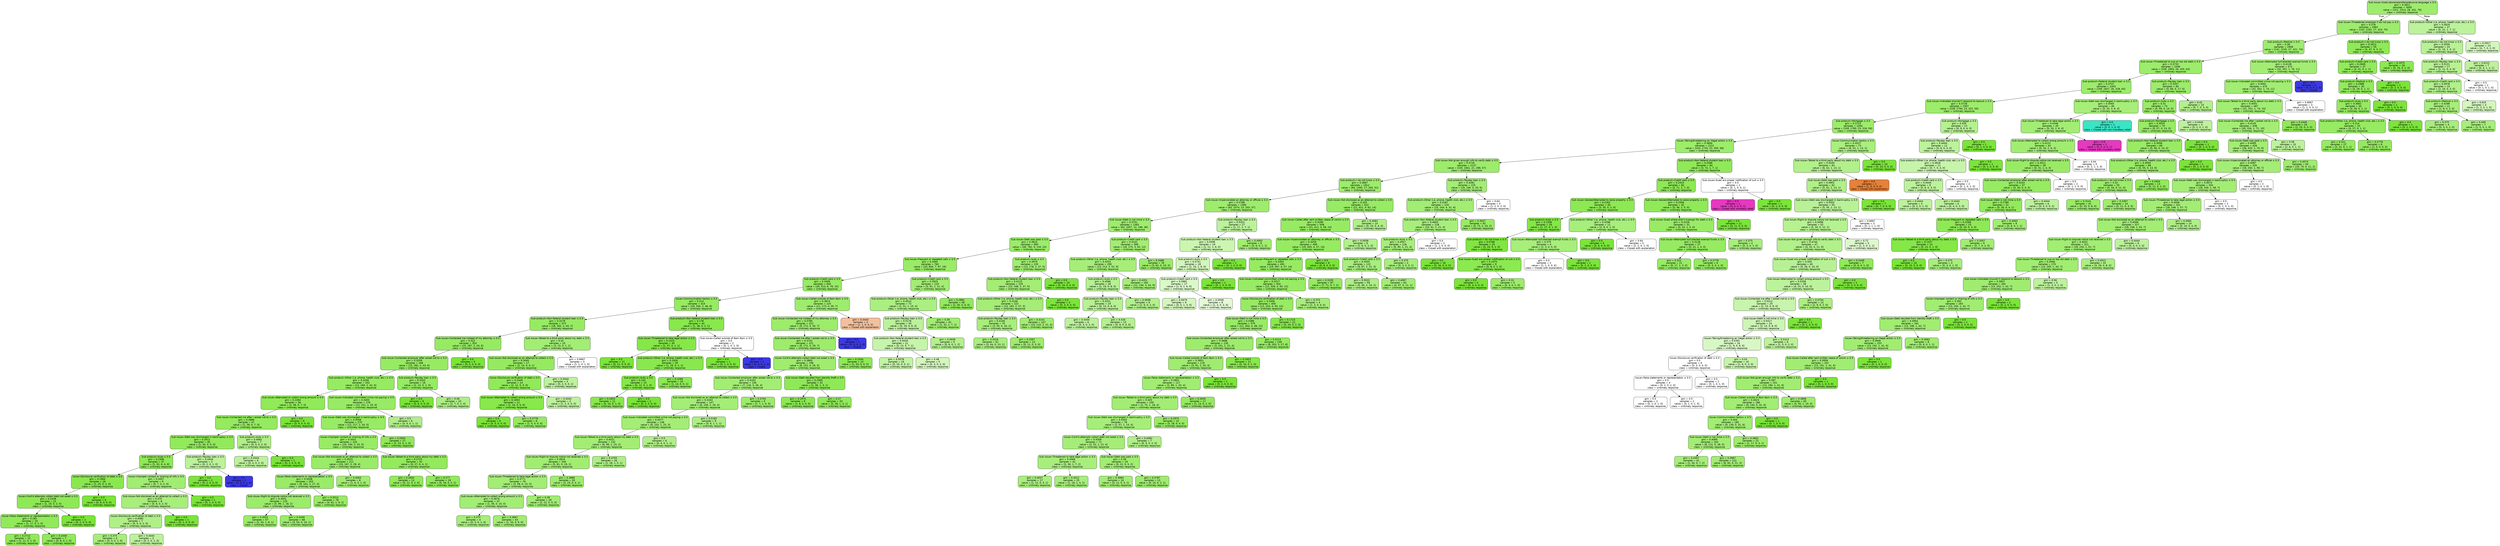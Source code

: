 digraph Tree {
node [shape=box, style="filled, rounded", color="black", fontname=helvetica] ;
edge [fontname=helvetica] ;
0 [label=<Sub-issue=Used obscene/profane/abusive language &le; 0.5<br/>gini = 0.3811<br/>samples = 3000<br/>value = [151, 2314, 28, 431, 76]<br/>class = Untimely response>, fillcolor="#7be539bb"] ;
1 [label=<Sub-issue=Threatened arrest/jail if do not pay &le; 0.5<br/>gini = 0.378<br/>samples = 2963<br/>value = [145, 2292, 27, 424, 75]<br/>class = Untimely response>, fillcolor="#7be539bc"] ;
0 -> 1 [labeldistance=2.5, labelangle=45, headlabel="True"] ;
2 [label=<Sub-product=Medical &le; 0.5<br/>gini = 0.38<br/>samples = 2908<br/>value = [141, 2245, 27, 421, 74]<br/>class = Untimely response>, fillcolor="#7be539bb"] ;
1 -> 2 ;
3 [label=<Sub-issue=Threatened to sue on too old debt &le; 0.5<br/>gini = 0.3733<br/>samples = 2436<br/>value = [109, 1893, 26, 345, 63]<br/>class = Untimely response>, fillcolor="#7be539bd"] ;
2 -> 3 ;
4 [label=<Sub-product=Federal student loan &le; 0.5<br/>gini = 0.3747<br/>samples = 2353<br/>value = [109, 1827, 26, 328, 63]<br/>class = Untimely response>, fillcolor="#7be539bd"] ;
3 -> 4 ;
5 [label=<Sub-issue=Indicated shouldn't respond to lawsuit &le; 0.5<br/>gini = 0.3728<br/>samples = 2307<br/>value = [109, 1794, 23, 322, 59]<br/>class = Untimely response>, fillcolor="#7be539bd"] ;
4 -> 5 ;
6 [label=<Sub-product=Mortgage &le; 0.5<br/>gini = 0.3723<br/>samples = 2294<br/>value = [109, 1785, 23, 318, 59]<br/>class = Untimely response>, fillcolor="#7be539bd"] ;
5 -> 6 ;
7 [label=<Issue=Taking/threatening an illegal action &le; 0.5<br/>gini = 0.3694<br/>samples = 2221<br/>value = [103, 1733, 22, 305, 58]<br/>class = Untimely response>, fillcolor="#7be539be"] ;
6 -> 7 ;
8 [label=<Sub-issue=Not given enough info to verify debt &le; 0.5<br/>gini = 0.3734<br/>samples = 2137<br/>value = [100, 1661, 21, 298, 57]<br/>class = Untimely response>, fillcolor="#7be539bd"] ;
7 -> 8 ;
9 [label=<Sub-product=I do not know &le; 0.5<br/>gini = 0.3667<br/>samples = 1912<br/>value = [84, 1495, 17, 265, 51]<br/>class = Untimely response>, fillcolor="#7be539be"] ;
8 -> 9 ;
10 [label=<Sub-issue=Impersonated an attorney or official &le; 0.5<br/>gini = 0.3788<br/>samples = 1390<br/>value = [63, 1074, 13, 203, 37]<br/>class = Untimely response>, fillcolor="#7be539bb"] ;
9 -> 10 ;
11 [label=<Sub-issue=Debt is not mine &le; 0.5<br/>gini = 0.3751<br/>samples = 1363<br/>value = [62, 1057, 12, 196, 36]<br/>class = Untimely response>, fillcolor="#7be539bc"] ;
10 -> 11 ;
12 [label=<Sub-issue=Debt was paid &le; 0.5<br/>gini = 0.3614<br/>samples = 995<br/>value = [46, 782, 9, 134, 24]<br/>class = Untimely response>, fillcolor="#7be539c0"] ;
11 -> 12 ;
13 [label=<Sub-issue=Frequent or repeated calls &le; 0.5<br/>gini = 0.3495<br/>samples = 760<br/>value = [33, 604, 7, 97, 19]<br/>class = Untimely response>, fillcolor="#7be539c3"] ;
12 -> 13 ;
14 [label=<Sub-product=Credit card &le; 0.5<br/>gini = 0.3406<br/>samples = 640<br/>value = [30, 513, 6, 76, 15]<br/>class = Untimely response>, fillcolor="#7be539c6"] ;
13 -> 14 ;
15 [label=<Issue=Communication tactics &le; 0.5<br/>gini = 0.314<br/>samples = 415<br/>value = [19, 340, 2, 46, 8]<br/>class = Untimely response>, fillcolor="#7be539cb"] ;
14 -> 15 ;
16 [label=<Sub-product=Non-federal student loan &le; 0.5<br/>gini = 0.3278<br/>samples = 373<br/>value = [18, 302, 2, 44, 7]<br/>class = Untimely response>, fillcolor="#7be539c8"] ;
15 -> 16 ;
17 [label=<Sub-issue=Contacted me instead of my attorney &le; 0.5<br/>gini = 0.322<br/>samples = 353<br/>value = [15, 287, 2, 43, 6]<br/>class = Untimely response>, fillcolor="#7be539c9"] ;
16 -> 17 ;
18 [label=<Sub-issue=Contacted employer after asked not to &le; 0.5<br/>gini = 0.3259<br/>samples = 348<br/>value = [15, 282, 2, 43, 6]<br/>class = Untimely response>, fillcolor="#7be539c8"] ;
17 -> 18 ;
19 [label=<Sub-product=Other (i.e. phone, health club, etc.) &le; 0.5<br/>gini = 0.3256<br/>samples = 332<br/>value = [13, 269, 2, 42, 6]<br/>class = Untimely response>, fillcolor="#7be539c8"] ;
18 -> 19 ;
20 [label=<Sub-issue=Attempted to collect wrong amount &le; 0.5<br/>gini = 0.2494<br/>samples = 56<br/>value = [1, 48, 0, 7, 0]<br/>class = Untimely response>, fillcolor="#7be539d5"] ;
19 -> 20 ;
21 [label=<Sub-issue=Contacted me after I asked not to &le; 0.5<br/>gini = 0.2888<br/>samples = 47<br/>value = [1, 39, 0, 7, 0]<br/>class = Untimely response>, fillcolor="#7be539cc"] ;
20 -> 21 ;
22 [label=<Sub-issue=Debt was discharged in bankruptcy &le; 0.5<br/>gini = 0.2612<br/>samples = 40<br/>value = [1, 34, 0, 5, 0]<br/>class = Untimely response>, fillcolor="#7be539d3"] ;
21 -> 22 ;
23 [label=<Sub-product=Auto &le; 0.5<br/>gini = 0.2396<br/>samples = 37<br/>value = [1, 32, 0, 4, 0]<br/>class = Untimely response>, fillcolor="#7be539d8"] ;
22 -> 23 ;
24 [label=<Issue=Disclosure verification of debt &le; 0.5<br/>gini = 0.1964<br/>samples = 28<br/>value = [1, 25, 0, 2, 0]<br/>class = Untimely response>, fillcolor="#7be539e2"] ;
23 -> 24 ;
25 [label=<Issue=Cont'd attempts collect debt not owed &le; 0.5<br/>gini = 0.2438<br/>samples = 22<br/>value = [1, 19, 0, 2, 0]<br/>class = Untimely response>, fillcolor="#7be539d9"] ;
24 -> 25 ;
26 [label=<Issue=False statements or representation &le; 0.5<br/>gini = 0.265<br/>samples = 20<br/>value = [1, 17, 0, 2, 0]<br/>class = Untimely response>, fillcolor="#7be539d4"] ;
25 -> 26 ;
27 [label=<gini = 0.2722<br/>samples = 13<br/>value = [1, 11, 0, 1, 0]<br/>class = Untimely response>, fillcolor="#7be539d4"] ;
26 -> 27 ;
28 [label=<gini = 0.2449<br/>samples = 7<br/>value = [0, 6, 0, 1, 0]<br/>class = Untimely response>, fillcolor="#7be539d4"] ;
26 -> 28 ;
29 [label=<gini = 0.0<br/>samples = 2<br/>value = [0, 2, 0, 0, 0]<br/>class = Untimely response>, fillcolor="#7be539ff"] ;
25 -> 29 ;
30 [label=<gini = 0.0<br/>samples = 6<br/>value = [0, 6, 0, 0, 0]<br/>class = Untimely response>, fillcolor="#7be539ff"] ;
24 -> 30 ;
31 [label=<Issue=Improper contact or sharing of info &le; 0.5<br/>gini = 0.3457<br/>samples = 9<br/>value = [0, 7, 0, 2, 0]<br/>class = Untimely response>, fillcolor="#7be539b6"] ;
23 -> 31 ;
32 [label=<Sub-issue=Not disclosed as an attempt to collect &le; 0.5<br/>gini = 0.375<br/>samples = 8<br/>value = [0, 6, 0, 2, 0]<br/>class = Untimely response>, fillcolor="#7be539aa"] ;
31 -> 32 ;
33 [label=<Issue=Disclosure verification of debt &le; 0.5<br/>gini = 0.4082<br/>samples = 7<br/>value = [0, 5, 0, 2, 0]<br/>class = Untimely response>, fillcolor="#7be53999"] ;
32 -> 33 ;
34 [label=<gini = 0.375<br/>samples = 4<br/>value = [0, 3, 0, 1, 0]<br/>class = Untimely response>, fillcolor="#7be539aa"] ;
33 -> 34 ;
35 [label=<gini = 0.4444<br/>samples = 3<br/>value = [0, 2, 0, 1, 0]<br/>class = Untimely response>, fillcolor="#7be5397f"] ;
33 -> 35 ;
36 [label=<gini = 0.0<br/>samples = 1<br/>value = [0, 1, 0, 0, 0]<br/>class = Untimely response>, fillcolor="#7be539ff"] ;
32 -> 36 ;
37 [label=<gini = 0.0<br/>samples = 1<br/>value = [0, 1, 0, 0, 0]<br/>class = Untimely response>, fillcolor="#7be539ff"] ;
31 -> 37 ;
38 [label=<Sub-product=Payday loan &le; 0.5<br/>gini = 0.4444<br/>samples = 3<br/>value = [0, 2, 0, 1, 0]<br/>class = Untimely response>, fillcolor="#7be5397f"] ;
22 -> 38 ;
39 [label=<gini = 0.0<br/>samples = 2<br/>value = [0, 2, 0, 0, 0]<br/>class = Untimely response>, fillcolor="#7be539ff"] ;
38 -> 39 ;
40 [label=<gini = 0.0<br/>samples = 1<br/>value = [0, 0, 0, 1, 0]<br/>class = Closed>, fillcolor="#3c39e5ff"] ;
38 -> 40 ;
41 [label=<Sub-product=Auto &le; 0.5<br/>gini = 0.4082<br/>samples = 7<br/>value = [0, 5, 0, 2, 0]<br/>class = Untimely response>, fillcolor="#7be53999"] ;
21 -> 41 ;
42 [label=<gini = 0.4444<br/>samples = 6<br/>value = [0, 4, 0, 2, 0]<br/>class = Untimely response>, fillcolor="#7be5397f"] ;
41 -> 42 ;
43 [label=<gini = 0.0<br/>samples = 1<br/>value = [0, 1, 0, 0, 0]<br/>class = Untimely response>, fillcolor="#7be539ff"] ;
41 -> 43 ;
44 [label=<gini = 0.0<br/>samples = 9<br/>value = [0, 9, 0, 0, 0]<br/>class = Untimely response>, fillcolor="#7be539ff"] ;
20 -> 44 ;
45 [label=<Sub-issue=Indicated committed crime not paying &le; 0.5<br/>gini = 0.3403<br/>samples = 276<br/>value = [12, 221, 2, 35, 6]<br/>class = Untimely response>, fillcolor="#7be539c5"] ;
19 -> 45 ;
46 [label=<Sub-issue=Debt was discharged in bankruptcy &le; 0.5<br/>gini = 0.3358<br/>samples = 270<br/>value = [12, 217, 2, 34, 5]<br/>class = Untimely response>, fillcolor="#7be539c6"] ;
45 -> 46 ;
47 [label=<Issue=Improper contact or sharing of info &le; 0.5<br/>gini = 0.3431<br/>samples = 243<br/>value = [10, 194, 2, 32, 5]<br/>class = Untimely response>, fillcolor="#7be539c4"] ;
46 -> 47 ;
48 [label=<Sub-issue=Not disclosed as an attempt to collect &le; 0.5<br/>gini = 0.3533<br/>samples = 211<br/>value = [10, 167, 2, 28, 4]<br/>class = Untimely response>, fillcolor="#7be539c2"] ;
47 -> 48 ;
49 [label=<Issue=False statements or representation &le; 0.5<br/>gini = 0.3508<br/>samples = 203<br/>value = [9, 161, 2, 27, 4]<br/>class = Untimely response>, fillcolor="#7be539c2"] ;
48 -> 49 ;
50 [label=<Sub-issue=Right to dispute notice not received &le; 0.5<br/>gini = 0.3501<br/>samples = 125<br/>value = [5, 99, 1, 18, 2]<br/>class = Untimely response>, fillcolor="#7be539c1"] ;
49 -> 50 ;
51 [label=<gini = 0.3552<br/>samples = 57<br/>value = [2, 45, 1, 8, 1]<br/>class = Untimely response>, fillcolor="#7be539c1"] ;
50 -> 51 ;
52 [label=<gini = 0.3456<br/>samples = 68<br/>value = [3, 54, 0, 10, 1]<br/>class = Untimely response>, fillcolor="#7be539c1"] ;
50 -> 52 ;
53 [label=<gini = 0.3514<br/>samples = 78<br/>value = [4, 62, 1, 9, 2]<br/>class = Untimely response>, fillcolor="#7be539c4"] ;
49 -> 53 ;
54 [label=<gini = 0.4063<br/>samples = 8<br/>value = [1, 6, 0, 1, 0]<br/>class = Untimely response>, fillcolor="#7be539b6"] ;
48 -> 54 ;
55 [label=<Sub-issue=Talked to a third party about my debt &le; 0.5<br/>gini = 0.2715<br/>samples = 32<br/>value = [0, 27, 0, 4, 1]<br/>class = Untimely response>, fillcolor="#7be539d1"] ;
47 -> 55 ;
56 [label=<gini = 0.2604<br/>samples = 13<br/>value = [0, 11, 0, 2, 0]<br/>class = Untimely response>, fillcolor="#7be539d1"] ;
55 -> 56 ;
57 [label=<gini = 0.277<br/>samples = 19<br/>value = [0, 16, 0, 2, 1]<br/>class = Untimely response>, fillcolor="#7be539d2"] ;
55 -> 57 ;
58 [label=<gini = 0.2634<br/>samples = 27<br/>value = [2, 23, 0, 2, 0]<br/>class = Untimely response>, fillcolor="#7be539d6"] ;
46 -> 58 ;
59 [label=<gini = 0.5<br/>samples = 6<br/>value = [0, 4, 0, 1, 1]<br/>class = Untimely response>, fillcolor="#7be53999"] ;
45 -> 59 ;
60 [label=<Sub-product=Payday loan &le; 0.5<br/>gini = 0.3203<br/>samples = 16<br/>value = [2, 13, 0, 1, 0]<br/>class = Untimely response>, fillcolor="#7be539c8"] ;
18 -> 60 ;
61 [label=<gini = 0.0<br/>samples = 6<br/>value = [0, 6, 0, 0, 0]<br/>class = Untimely response>, fillcolor="#7be539ff"] ;
60 -> 61 ;
62 [label=<gini = 0.46<br/>samples = 10<br/>value = [2, 7, 0, 1, 0]<br/>class = Untimely response>, fillcolor="#7be5399f"] ;
60 -> 62 ;
63 [label=<gini = 0.0<br/>samples = 5<br/>value = [0, 5, 0, 0, 0]<br/>class = Untimely response>, fillcolor="#7be539ff"] ;
17 -> 63 ;
64 [label=<Sub-issue=Talked to a third party about my debt &le; 0.5<br/>gini = 0.41<br/>samples = 20<br/>value = [3, 15, 0, 1, 1]<br/>class = Untimely response>, fillcolor="#7be539b4"] ;
16 -> 64 ;
65 [label=<Sub-issue=Not disclosed as an attempt to collect &le; 0.5<br/>gini = 0.3045<br/>samples = 17<br/>value = [2, 14, 0, 0, 1]<br/>class = Untimely response>, fillcolor="#7be539cc"] ;
64 -> 65 ;
66 [label=<Issue=Disclosure verification of debt &le; 0.5<br/>gini = 0.2449<br/>samples = 14<br/>value = [2, 12, 0, 0, 0]<br/>class = Untimely response>, fillcolor="#7be539d4"] ;
65 -> 66 ;
67 [label=<Sub-issue=Attempted to collect wrong amount &le; 0.5<br/>gini = 0.1653<br/>samples = 11<br/>value = [1, 10, 0, 0, 0]<br/>class = Untimely response>, fillcolor="#7be539e6"] ;
66 -> 67 ;
68 [label=<gini = 0.0<br/>samples = 5<br/>value = [0, 5, 0, 0, 0]<br/>class = Untimely response>, fillcolor="#7be539ff"] ;
67 -> 68 ;
69 [label=<gini = 0.2778<br/>samples = 6<br/>value = [1, 5, 0, 0, 0]<br/>class = Untimely response>, fillcolor="#7be539cc"] ;
67 -> 69 ;
70 [label=<gini = 0.4444<br/>samples = 3<br/>value = [1, 2, 0, 0, 0]<br/>class = Untimely response>, fillcolor="#7be5397f"] ;
66 -> 70 ;
71 [label=<gini = 0.4444<br/>samples = 3<br/>value = [0, 2, 0, 0, 1]<br/>class = Untimely response>, fillcolor="#7be5397f"] ;
65 -> 71 ;
72 [label=<gini = 0.6667<br/>samples = 3<br/>value = [1, 1, 0, 1, 0]<br/>class = Closed with explanation>, fillcolor="#e5813900"] ;
64 -> 72 ;
73 [label=<Sub-product=Non-federal student loan &le; 0.5<br/>gini = 0.178<br/>samples = 42<br/>value = [1, 38, 0, 2, 1]<br/>class = Untimely response>, fillcolor="#7be539e6"] ;
15 -> 73 ;
74 [label=<Sub-issue=Threatened to take legal action &le; 0.5<br/>gini = 0.1425<br/>samples = 40<br/>value = [1, 37, 0, 1, 1]<br/>class = Untimely response>, fillcolor="#7be539eb"] ;
73 -> 74 ;
75 [label=<gini = 0.0<br/>samples = 11<br/>value = [0, 11, 0, 0, 0]<br/>class = Untimely response>, fillcolor="#7be539ff"] ;
74 -> 75 ;
76 [label=<Sub-product=Other (i.e. phone, health club, etc.) &le; 0.5<br/>gini = 0.1926<br/>samples = 29<br/>value = [1, 26, 0, 1, 1]<br/>class = Untimely response>, fillcolor="#7be539e4"] ;
74 -> 76 ;
77 [label=<Sub-product=Auto &le; 0.5<br/>gini = 0.142<br/>samples = 13<br/>value = [0, 12, 0, 1, 0]<br/>class = Untimely response>, fillcolor="#7be539ea"] ;
76 -> 77 ;
78 [label=<gini = 0.1653<br/>samples = 11<br/>value = [0, 10, 0, 1, 0]<br/>class = Untimely response>, fillcolor="#7be539e6"] ;
77 -> 78 ;
79 [label=<gini = 0.0<br/>samples = 2<br/>value = [0, 2, 0, 0, 0]<br/>class = Untimely response>, fillcolor="#7be539ff"] ;
77 -> 79 ;
80 [label=<gini = 0.2266<br/>samples = 16<br/>value = [1, 14, 0, 0, 1]<br/>class = Untimely response>, fillcolor="#7be539dd"] ;
76 -> 80 ;
81 [label=<Sub-issue=Called outside of 8am-9pm &le; 0.5<br/>gini = 0.5<br/>samples = 2<br/>value = [0, 1, 0, 1, 0]<br/>class = Untimely response>, fillcolor="#7be53900"] ;
73 -> 81 ;
82 [label=<gini = 0.0<br/>samples = 1<br/>value = [0, 1, 0, 0, 0]<br/>class = Untimely response>, fillcolor="#7be539ff"] ;
81 -> 82 ;
83 [label=<gini = 0.0<br/>samples = 1<br/>value = [0, 0, 0, 1, 0]<br/>class = Closed>, fillcolor="#3c39e5ff"] ;
81 -> 83 ;
84 [label=<Sub-issue=Called outside of 8am-9pm &le; 0.5<br/>gini = 0.3874<br/>samples = 225<br/>value = [11, 173, 4, 30, 7]<br/>class = Untimely response>, fillcolor="#7be539bb"] ;
14 -> 84 ;
85 [label=<Sub-issue=Contacted me instead of my attorney &le; 0.5<br/>gini = 0.3785<br/>samples = 222<br/>value = [9, 172, 4, 30, 7]<br/>class = Untimely response>, fillcolor="#7be539bd"] ;
84 -> 85 ;
86 [label=<Sub-issue=Contacted me after I asked not to &le; 0.5<br/>gini = 0.3741<br/>samples = 221<br/>value = [9, 172, 4, 29, 7]<br/>class = Untimely response>, fillcolor="#7be539be"] ;
85 -> 86 ;
87 [label=<Issue=Cont'd attempts collect debt not owed &le; 0.5<br/>gini = 0.3865<br/>samples = 198<br/>value = [8, 152, 4, 29, 5]<br/>class = Untimely response>, fillcolor="#7be539ba"] ;
86 -> 87 ;
88 [label=<Sub-issue=Contacted employer after asked not to &le; 0.5<br/>gini = 0.4163<br/>samples = 156<br/>value = [7, 116, 3, 26, 4]<br/>class = Untimely response>, fillcolor="#7be539b1"] ;
87 -> 88 ;
89 [label=<Sub-issue=Not disclosed as an attempt to collect &le; 0.5<br/>gini = 0.4163<br/>samples = 147<br/>value = [6, 109, 2, 26, 4]<br/>class = Untimely response>, fillcolor="#7be539af"] ;
88 -> 89 ;
90 [label=<Sub-issue=Indicated committed crime not paying &le; 0.5<br/>gini = 0.4077<br/>samples = 138<br/>value = [6, 103, 1, 25, 3]<br/>class = Untimely response>, fillcolor="#7be539b0"] ;
89 -> 90 ;
91 [label=<Sub-issue=Talked to a third party about my debt &le; 0.5<br/>gini = 0.4021<br/>samples = 132<br/>value = [6, 99, 1, 24, 2]<br/>class = Untimely response>, fillcolor="#7be539b1"] ;
90 -> 91 ;
92 [label=<Sub-issue=Right to dispute notice not received &le; 0.5<br/>gini = 0.3816<br/>samples = 106<br/>value = [5, 81, 0, 19, 1]<br/>class = Untimely response>, fillcolor="#7be539b6"] ;
91 -> 92 ;
93 [label=<Sub-issue=Threatened to take legal action &le; 0.5<br/>gini = 0.3771<br/>samples = 76<br/>value = [3, 58, 0, 15, 0]<br/>class = Untimely response>, fillcolor="#7be539b4"] ;
92 -> 93 ;
94 [label=<Sub-issue=Attempted to collect wrong amount &le; 0.5<br/>gini = 0.3676<br/>samples = 47<br/>value = [1, 36, 0, 10, 0]<br/>class = Untimely response>, fillcolor="#7be539b3"] ;
93 -> 94 ;
95 [label=<gini = 0.375<br/>samples = 4<br/>value = [0, 3, 0, 1, 0]<br/>class = Untimely response>, fillcolor="#7be539aa"] ;
94 -> 95 ;
96 [label=<gini = 0.3667<br/>samples = 43<br/>value = [1, 33, 0, 9, 0]<br/>class = Untimely response>, fillcolor="#7be539b4"] ;
94 -> 96 ;
97 [label=<gini = 0.39<br/>samples = 29<br/>value = [2, 22, 0, 5, 0]<br/>class = Untimely response>, fillcolor="#7be539b5"] ;
93 -> 97 ;
98 [label=<gini = 0.3889<br/>samples = 30<br/>value = [2, 23, 0, 4, 1]<br/>class = Untimely response>, fillcolor="#7be539ba"] ;
92 -> 98 ;
99 [label=<gini = 0.4793<br/>samples = 26<br/>value = [1, 18, 1, 5, 1]<br/>class = Untimely response>, fillcolor="#7be5399e"] ;
91 -> 99 ;
100 [label=<gini = 0.5<br/>samples = 6<br/>value = [0, 4, 0, 1, 1]<br/>class = Untimely response>, fillcolor="#7be53999"] ;
90 -> 100 ;
101 [label=<gini = 0.5185<br/>samples = 9<br/>value = [0, 6, 1, 1, 1]<br/>class = Untimely response>, fillcolor="#7be5399f"] ;
89 -> 101 ;
102 [label=<gini = 0.3704<br/>samples = 9<br/>value = [1, 7, 1, 0, 0]<br/>class = Untimely response>, fillcolor="#7be539bf"] ;
88 -> 102 ;
103 [label=<Sub-issue=Debt resulted from identity theft &le; 0.5<br/>gini = 0.2585<br/>samples = 42<br/>value = [1, 36, 1, 3, 1]<br/>class = Untimely response>, fillcolor="#7be539d8"] ;
87 -> 103 ;
104 [label=<gini = 0.1975<br/>samples = 9<br/>value = [1, 8, 0, 0, 0]<br/>class = Untimely response>, fillcolor="#7be539df"] ;
103 -> 104 ;
105 [label=<gini = 0.27<br/>samples = 33<br/>value = [0, 28, 1, 3, 1]<br/>class = Untimely response>, fillcolor="#7be539d4"] ;
103 -> 105 ;
106 [label=<gini = 0.2344<br/>samples = 23<br/>value = [1, 20, 0, 0, 2]<br/>class = Untimely response>, fillcolor="#7be539db"] ;
86 -> 106 ;
107 [label=<gini = 0.0<br/>samples = 1<br/>value = [0, 0, 0, 1, 0]<br/>class = Closed>, fillcolor="#3c39e5ff"] ;
85 -> 107 ;
108 [label=<gini = 0.4444<br/>samples = 3<br/>value = [2, 1, 0, 0, 0]<br/>class = Closed with explanation>, fillcolor="#e581397f"] ;
84 -> 108 ;
109 [label=<Sub-product=Credit card &le; 0.5<br/>gini = 0.3925<br/>samples = 120<br/>value = [3, 91, 1, 21, 4]<br/>class = Untimely response>, fillcolor="#7be539b4"] ;
13 -> 109 ;
110 [label=<Sub-product=Other (i.e. phone, health club, etc.) &le; 0.5<br/>gini = 0.4514<br/>samples = 72<br/>value = [1, 51, 1, 15, 4]<br/>class = Untimely response>, fillcolor="#7be539a1"] ;
109 -> 110 ;
111 [label=<Sub-product=Payday loan &le; 0.5<br/>gini = 0.5178<br/>samples = 30<br/>value = [0, 19, 0, 8, 3]<br/>class = Untimely response>, fillcolor="#7be5397f"] ;
110 -> 111 ;
112 [label=<Sub-product=Non-federal student loan &le; 0.5<br/>gini = 0.5034<br/>samples = 21<br/>value = [0, 13, 0, 7, 1]<br/>class = Untimely response>, fillcolor="#7be5396d"] ;
111 -> 112 ;
113 [label=<gini = 0.5078<br/>samples = 16<br/>value = [0, 10, 0, 5, 1]<br/>class = Untimely response>, fillcolor="#7be53974"] ;
112 -> 113 ;
114 [label=<gini = 0.48<br/>samples = 5<br/>value = [0, 3, 0, 2, 0]<br/>class = Untimely response>, fillcolor="#7be53955"] ;
112 -> 114 ;
115 [label=<gini = 0.4938<br/>samples = 9<br/>value = [0, 6, 0, 1, 2]<br/>class = Untimely response>, fillcolor="#7be53992"] ;
111 -> 115 ;
116 [label=<gini = 0.39<br/>samples = 42<br/>value = [1, 32, 1, 7, 1]<br/>class = Untimely response>, fillcolor="#7be539b6"] ;
110 -> 116 ;
117 [label=<gini = 0.2882<br/>samples = 48<br/>value = [2, 40, 0, 6, 0]<br/>class = Untimely response>, fillcolor="#7be539ce"] ;
109 -> 117 ;
118 [label=<Sub-product=Auto &le; 0.5<br/>gini = 0.3979<br/>samples = 235<br/>value = [13, 178, 2, 37, 5]<br/>class = Untimely response>, fillcolor="#7be539b6"] ;
12 -> 118 ;
119 [label=<Sub-product=Non-federal student loan &le; 0.5<br/>gini = 0.4115<br/>samples = 225<br/>value = [13, 168, 2, 37, 5]<br/>class = Untimely response>, fillcolor="#7be539b2"] ;
118 -> 119 ;
120 [label=<Sub-product=Other (i.e. phone, health club, etc.) &le; 0.5<br/>gini = 0.4158<br/>samples = 222<br/>value = [13, 165, 2, 37, 5]<br/>class = Untimely response>, fillcolor="#7be539b0"] ;
119 -> 120 ;
121 [label=<Sub-product=Payday loan &le; 0.5<br/>gini = 0.4149<br/>samples = 75<br/>value = [3, 55, 0, 16, 1]<br/>class = Untimely response>, fillcolor="#7be539a9"] ;
120 -> 121 ;
122 [label=<gini = 0.4316<br/>samples = 61<br/>value = [3, 44, 0, 13, 1]<br/>class = Untimely response>, fillcolor="#7be539a5"] ;
121 -> 122 ;
123 [label=<gini = 0.3367<br/>samples = 14<br/>value = [0, 11, 0, 3, 0]<br/>class = Untimely response>, fillcolor="#7be539b9"] ;
121 -> 123 ;
124 [label=<gini = 0.4141<br/>samples = 147<br/>value = [10, 110, 2, 21, 4]<br/>class = Untimely response>, fillcolor="#7be539b4"] ;
120 -> 124 ;
125 [label=<gini = 0.0<br/>samples = 3<br/>value = [0, 3, 0, 0, 0]<br/>class = Untimely response>, fillcolor="#7be539ff"] ;
119 -> 125 ;
126 [label=<gini = 0.0<br/>samples = 10<br/>value = [0, 10, 0, 0, 0]<br/>class = Untimely response>, fillcolor="#7be539ff"] ;
118 -> 126 ;
127 [label=<Sub-product=Credit card &le; 0.5<br/>gini = 0.4102<br/>samples = 368<br/>value = [16, 275, 3, 62, 12]<br/>class = Untimely response>, fillcolor="#7be539b2"] ;
11 -> 127 ;
128 [label=<Sub-product=Other (i.e. phone, health club, etc.) &le; 0.5<br/>gini = 0.4253<br/>samples = 290<br/>value = [13, 213, 3, 52, 9]<br/>class = Untimely response>, fillcolor="#7be539ac"] ;
127 -> 128 ;
129 [label=<Sub-product=Auto &le; 0.5<br/>gini = 0.4566<br/>samples = 28<br/>value = [1, 19, 0, 8, 0]<br/>class = Untimely response>, fillcolor="#7be5398c"] ;
128 -> 129 ;
130 [label=<Sub-product=Payday loan &le; 0.5<br/>gini = 0.4321<br/>samples = 19<br/>value = [0, 13, 0, 6, 0]<br/>class = Untimely response>, fillcolor="#7be53989"] ;
129 -> 130 ;
131 [label=<gini = 0.4444<br/>samples = 6<br/>value = [0, 4, 0, 2, 0]<br/>class = Untimely response>, fillcolor="#7be5397f"] ;
130 -> 131 ;
132 [label=<gini = 0.426<br/>samples = 13<br/>value = [0, 9, 0, 4, 0]<br/>class = Untimely response>, fillcolor="#7be5398e"] ;
130 -> 132 ;
133 [label=<gini = 0.4938<br/>samples = 9<br/>value = [1, 6, 0, 2, 0]<br/>class = Untimely response>, fillcolor="#7be53992"] ;
129 -> 133 ;
134 [label=<gini = 0.4201<br/>samples = 262<br/>value = [12, 194, 3, 44, 9]<br/>class = Untimely response>, fillcolor="#7be539af"] ;
128 -> 134 ;
135 [label=<gini = 0.3488<br/>samples = 78<br/>value = [3, 62, 0, 10, 3]<br/>class = Untimely response>, fillcolor="#7be539c3"] ;
127 -> 135 ;
136 [label=<Sub-product=Payday loan &le; 0.5<br/>gini = 0.5322<br/>samples = 27<br/>value = [1, 17, 1, 7, 1]<br/>class = Untimely response>, fillcolor="#7be53980"] ;
10 -> 136 ;
137 [label=<Sub-product=Non-federal student loan &le; 0.5<br/>gini = 0.5596<br/>samples = 19<br/>value = [1, 11, 1, 6, 0]<br/>class = Untimely response>, fillcolor="#7be53962"] ;
136 -> 137 ;
138 [label=<Sub-product=Auto &le; 0.5<br/>gini = 0.5741<br/>samples = 18<br/>value = [1, 10, 1, 6, 0]<br/>class = Untimely response>, fillcolor="#7be53955"] ;
137 -> 138 ;
139 [label=<Sub-product=Credit card &le; 0.5<br/>gini = 0.5882<br/>samples = 17<br/>value = [1, 9, 1, 6, 0]<br/>class = Untimely response>, fillcolor="#7be53946"] ;
138 -> 139 ;
140 [label=<gini = 0.5679<br/>samples = 9<br/>value = [0, 5, 1, 3, 0]<br/>class = Untimely response>, fillcolor="#7be53955"] ;
139 -> 140 ;
141 [label=<gini = 0.5938<br/>samples = 8<br/>value = [1, 4, 0, 3, 0]<br/>class = Untimely response>, fillcolor="#7be53933"] ;
139 -> 141 ;
142 [label=<gini = 0.0<br/>samples = 1<br/>value = [0, 1, 0, 0, 0]<br/>class = Untimely response>, fillcolor="#7be539ff"] ;
138 -> 142 ;
143 [label=<gini = 0.0<br/>samples = 1<br/>value = [0, 1, 0, 0, 0]<br/>class = Untimely response>, fillcolor="#7be539ff"] ;
137 -> 143 ;
144 [label=<gini = 0.4063<br/>samples = 8<br/>value = [0, 6, 0, 1, 1]<br/>class = Untimely response>, fillcolor="#7be539b6"] ;
136 -> 144 ;
145 [label=<Sub-issue=Not disclosed as an attempt to collect &le; 0.5<br/>gini = 0.333<br/>samples = 522<br/>value = [21, 421, 4, 62, 14]<br/>class = Untimely response>, fillcolor="#7be539c7"] ;
9 -> 145 ;
146 [label=<Sub-issue=Called after sent written cease of comm &le; 0.5<br/>gini = 0.3299<br/>samples = 508<br/>value = [21, 411, 4, 58, 14]<br/>class = Untimely response>, fillcolor="#7be539c8"] ;
145 -> 146 ;
147 [label=<Sub-issue=Impersonated an attorney or official &le; 0.5<br/>gini = 0.3259<br/>samples = 499<br/>value = [19, 405, 4, 57, 14]<br/>class = Untimely response>, fillcolor="#7be539c9"] ;
146 -> 147 ;
148 [label=<Sub-issue=Frequent or repeated calls &le; 0.5<br/>gini = 0.3304<br/>samples = 491<br/>value = [19, 397, 4, 57, 14]<br/>class = Untimely response>, fillcolor="#7be539c8"] ;
147 -> 148 ;
149 [label=<Sub-issue=Indicated committed crime not paying &le; 0.5<br/>gini = 0.3317<br/>samples = 404<br/>value = [12, 326, 4, 50, 12]<br/>class = Untimely response>, fillcolor="#7be539c7"] ;
148 -> 149 ;
150 [label=<Issue=Disclosure verification of debt &le; 0.5<br/>gini = 0.3306<br/>samples = 400<br/>value = [11, 323, 4, 50, 12]<br/>class = Untimely response>, fillcolor="#7be539c7"] ;
149 -> 150 ;
151 [label=<Sub-issue=Debt is not mine &le; 0.5<br/>gini = 0.3386<br/>samples = 379<br/>value = [11, 304, 4, 48, 12]<br/>class = Untimely response>, fillcolor="#7be539c5"] ;
150 -> 151 ;
152 [label=<Sub-issue=Contacted employer after asked not to &le; 0.5<br/>gini = 0.3688<br/>samples = 130<br/>value = [3, 101, 1, 21, 4]<br/>class = Untimely response>, fillcolor="#7be539bb"] ;
151 -> 152 ;
153 [label=<Sub-issue=Called outside of 8am-9pm &le; 0.5<br/>gini = 0.3851<br/>samples = 119<br/>value = [3, 91, 1, 20, 4]<br/>class = Untimely response>, fillcolor="#7be539b7"] ;
152 -> 153 ;
154 [label=<Issue=False statements or representation &le; 0.5<br/>gini = 0.3902<br/>samples = 117<br/>value = [3, 89, 1, 20, 4]<br/>class = Untimely response>, fillcolor="#7be539b5"] ;
153 -> 154 ;
155 [label=<Sub-issue=Talked to a third party about my debt &le; 0.5<br/>gini = 0.403<br/>samples = 100<br/>value = [2, 75, 1, 18, 4]<br/>class = Untimely response>, fillcolor="#7be539b1"] ;
154 -> 155 ;
156 [label=<Sub-issue=Debt was discharged in bankruptcy &le; 0.5<br/>gini = 0.4303<br/>samples = 78<br/>value = [2, 57, 1, 14, 4]<br/>class = Untimely response>, fillcolor="#7be539ab"] ;
155 -> 156 ;
157 [label=<Issue=Cont'd attempts collect debt not owed &le; 0.5<br/>gini = 0.4309<br/>samples = 71<br/>value = [2, 52, 1, 12, 4]<br/>class = Untimely response>, fillcolor="#7be539ad"] ;
156 -> 157 ;
158 [label=<Sub-issue=Threatened to take legal action &le; 0.5<br/>gini = 0.4569<br/>samples = 42<br/>value = [2, 30, 1, 7, 2]<br/>class = Untimely response>, fillcolor="#7be539a8"] ;
157 -> 158 ;
159 [label=<gini = 0.4637<br/>samples = 17<br/>value = [1, 12, 0, 3, 1]<br/>class = Untimely response>, fillcolor="#7be539a4"] ;
158 -> 159 ;
160 [label=<gini = 0.4512<br/>samples = 25<br/>value = [1, 18, 1, 4, 1]<br/>class = Untimely response>, fillcolor="#7be539aa"] ;
158 -> 160 ;
161 [label=<Sub-issue=Debt was paid &le; 0.5<br/>gini = 0.39<br/>samples = 29<br/>value = [0, 22, 0, 5, 2]<br/>class = Untimely response>, fillcolor="#7be539b5"] ;
157 -> 161 ;
162 [label=<gini = 0.3984<br/>samples = 16<br/>value = [0, 12, 0, 3, 1]<br/>class = Untimely response>, fillcolor="#7be539b1"] ;
161 -> 162 ;
163 [label=<gini = 0.3787<br/>samples = 13<br/>value = [0, 10, 0, 2, 1]<br/>class = Untimely response>, fillcolor="#7be539b9"] ;
161 -> 163 ;
164 [label=<gini = 0.4082<br/>samples = 7<br/>value = [0, 5, 0, 2, 0]<br/>class = Untimely response>, fillcolor="#7be53999"] ;
156 -> 164 ;
165 [label=<gini = 0.2975<br/>samples = 22<br/>value = [0, 18, 0, 4, 0]<br/>class = Untimely response>, fillcolor="#7be539c6"] ;
155 -> 165 ;
166 [label=<gini = 0.3045<br/>samples = 17<br/>value = [1, 14, 0, 2, 0]<br/>class = Untimely response>, fillcolor="#7be539cc"] ;
154 -> 166 ;
167 [label=<gini = 0.0<br/>samples = 2<br/>value = [0, 2, 0, 0, 0]<br/>class = Untimely response>, fillcolor="#7be539ff"] ;
153 -> 167 ;
168 [label=<gini = 0.1653<br/>samples = 11<br/>value = [0, 10, 0, 1, 0]<br/>class = Untimely response>, fillcolor="#7be539e6"] ;
152 -> 168 ;
169 [label=<gini = 0.3214<br/>samples = 249<br/>value = [8, 203, 3, 27, 8]<br/>class = Untimely response>, fillcolor="#7be539ca"] ;
151 -> 169 ;
170 [label=<gini = 0.1723<br/>samples = 21<br/>value = [0, 19, 0, 2, 0]<br/>class = Untimely response>, fillcolor="#7be539e4"] ;
150 -> 170 ;
171 [label=<gini = 0.375<br/>samples = 4<br/>value = [1, 3, 0, 0, 0]<br/>class = Untimely response>, fillcolor="#7be539aa"] ;
149 -> 171 ;
172 [label=<gini = 0.3205<br/>samples = 87<br/>value = [7, 71, 0, 7, 2]<br/>class = Untimely response>, fillcolor="#7be539cc"] ;
148 -> 172 ;
173 [label=<gini = 0.0<br/>samples = 8<br/>value = [0, 8, 0, 0, 0]<br/>class = Untimely response>, fillcolor="#7be539ff"] ;
147 -> 173 ;
174 [label=<gini = 0.4938<br/>samples = 9<br/>value = [2, 6, 0, 1, 0]<br/>class = Untimely response>, fillcolor="#7be53992"] ;
146 -> 174 ;
175 [label=<gini = 0.4082<br/>samples = 14<br/>value = [0, 10, 0, 4, 0]<br/>class = Untimely response>, fillcolor="#7be53999"] ;
145 -> 175 ;
176 [label=<Sub-product=Payday loan &le; 0.5<br/>gini = 0.4281<br/>samples = 225<br/>value = [16, 166, 4, 33, 6]<br/>class = Untimely response>, fillcolor="#7be539b1"] ;
8 -> 176 ;
177 [label=<Sub-product=Other (i.e. phone, health club, etc.) &le; 0.5<br/>gini = 0.4187<br/>samples = 220<br/>value = [15, 164, 4, 31, 6]<br/>class = Untimely response>, fillcolor="#7be539b3"] ;
176 -> 177 ;
178 [label=<Sub-product=Non-federal student loan &le; 0.5<br/>gini = 0.4603<br/>samples = 128<br/>value = [10, 91, 2, 21, 4]<br/>class = Untimely response>, fillcolor="#7be539a7"] ;
177 -> 178 ;
179 [label=<Sub-product=Auto &le; 0.5<br/>gini = 0.4557<br/>samples = 126<br/>value = [9, 90, 2, 21, 4]<br/>class = Untimely response>, fillcolor="#7be539a8"] ;
178 -> 179 ;
180 [label=<Sub-product=Credit card &le; 0.5<br/>gini = 0.4555<br/>samples = 122<br/>value = [9, 87, 2, 21, 3]<br/>class = Untimely response>, fillcolor="#7be539a7"] ;
179 -> 180 ;
181 [label=<gini = 0.5022<br/>samples = 59<br/>value = [5, 40, 2, 10, 2]<br/>class = Untimely response>, fillcolor="#7be5399c"] ;
180 -> 181 ;
182 [label=<gini = 0.4087<br/>samples = 63<br/>value = [4, 47, 0, 11, 1]<br/>class = Untimely response>, fillcolor="#7be539b1"] ;
180 -> 182 ;
183 [label=<gini = 0.375<br/>samples = 4<br/>value = [0, 3, 0, 0, 1]<br/>class = Untimely response>, fillcolor="#7be539aa"] ;
179 -> 183 ;
184 [label=<gini = 0.5<br/>samples = 2<br/>value = [1, 1, 0, 0, 0]<br/>class = Closed with explanation>, fillcolor="#e5813900"] ;
178 -> 184 ;
185 [label=<gini = 0.3547<br/>samples = 92<br/>value = [5, 73, 2, 10, 2]<br/>class = Untimely response>, fillcolor="#7be539c4"] ;
177 -> 185 ;
186 [label=<gini = 0.64<br/>samples = 5<br/>value = [1, 2, 0, 2, 0]<br/>class = Untimely response>, fillcolor="#7be53900"] ;
176 -> 186 ;
187 [label=<Sub-product=Non-federal student loan &le; 0.5<br/>gini = 0.2568<br/>samples = 84<br/>value = [3, 72, 1, 7, 1]<br/>class = Untimely response>, fillcolor="#7be539d7"] ;
7 -> 187 ;
188 [label=<Sub-product=Credit card &le; 0.5<br/>gini = 0.2415<br/>samples = 82<br/>value = [3, 71, 1, 7, 0]<br/>class = Untimely response>, fillcolor="#7be539da"] ;
187 -> 188 ;
189 [label=<Sub-issue=Seized/Attempted to seize property &le; 0.5<br/>gini = 0.2262<br/>samples = 40<br/>value = [3, 35, 0, 2, 0]<br/>class = Untimely response>, fillcolor="#7be539dd"] ;
188 -> 189 ;
190 [label=<Sub-product=Auto &le; 0.5<br/>gini = 0.1308<br/>samples = 29<br/>value = [1, 27, 0, 1, 0]<br/>class = Untimely response>, fillcolor="#7be539ed"] ;
189 -> 190 ;
191 [label=<Sub-product=I do not know &le; 0.5<br/>gini = 0.0768<br/>samples = 25<br/>value = [0, 24, 0, 1, 0]<br/>class = Untimely response>, fillcolor="#7be539f4"] ;
190 -> 191 ;
192 [label=<gini = 0.0<br/>samples = 16<br/>value = [0, 16, 0, 0, 0]<br/>class = Untimely response>, fillcolor="#7be539ff"] ;
191 -> 192 ;
193 [label=<Sub-issue=Sued w/o proper notification of suit &le; 0.5<br/>gini = 0.1975<br/>samples = 9<br/>value = [0, 8, 0, 1, 0]<br/>class = Untimely response>, fillcolor="#7be539df"] ;
191 -> 193 ;
194 [label=<gini = 0.0<br/>samples = 4<br/>value = [0, 4, 0, 0, 0]<br/>class = Untimely response>, fillcolor="#7be539ff"] ;
193 -> 194 ;
195 [label=<gini = 0.32<br/>samples = 5<br/>value = [0, 4, 0, 1, 0]<br/>class = Untimely response>, fillcolor="#7be539bf"] ;
193 -> 195 ;
196 [label=<Sub-issue=Attempted to/Collected exempt funds &le; 0.5<br/>gini = 0.375<br/>samples = 4<br/>value = [1, 3, 0, 0, 0]<br/>class = Untimely response>, fillcolor="#7be539aa"] ;
190 -> 196 ;
197 [label=<gini = 0.5<br/>samples = 2<br/>value = [1, 1, 0, 0, 0]<br/>class = Closed with explanation>, fillcolor="#e5813900"] ;
196 -> 197 ;
198 [label=<gini = 0.0<br/>samples = 2<br/>value = [0, 2, 0, 0, 0]<br/>class = Untimely response>, fillcolor="#7be539ff"] ;
196 -> 198 ;
199 [label=<Sub-product=Other (i.e. phone, health club, etc.) &le; 0.5<br/>gini = 0.4298<br/>samples = 11<br/>value = [2, 8, 0, 1, 0]<br/>class = Untimely response>, fillcolor="#7be539aa"] ;
189 -> 199 ;
200 [label=<gini = 0.0<br/>samples = 6<br/>value = [0, 6, 0, 0, 0]<br/>class = Untimely response>, fillcolor="#7be539ff"] ;
199 -> 200 ;
201 [label=<gini = 0.64<br/>samples = 5<br/>value = [2, 2, 0, 1, 0]<br/>class = Closed with explanation>, fillcolor="#e5813900"] ;
199 -> 201 ;
202 [label=<Sub-issue=Seized/Attempted to seize property &le; 0.5<br/>gini = 0.2506<br/>samples = 42<br/>value = [0, 36, 1, 5, 0]<br/>class = Untimely response>, fillcolor="#7be539d6"] ;
188 -> 202 ;
203 [label=<Sub-issue=Sued where didn't live/sign for debt &le; 0.5<br/>gini = 0.3226<br/>samples = 31<br/>value = [0, 25, 1, 5, 0]<br/>class = Untimely response>, fillcolor="#7be539c4"] ;
202 -> 203 ;
204 [label=<Sub-issue=Attempted to/Collected exempt funds &le; 0.5<br/>gini = 0.3128<br/>samples = 27<br/>value = [0, 22, 1, 4, 0]<br/>class = Untimely response>, fillcolor="#7be539c8"] ;
203 -> 204 ;
205 [label=<gini = 0.322<br/>samples = 21<br/>value = [0, 17, 1, 3, 0]<br/>class = Untimely response>, fillcolor="#7be539c6"] ;
204 -> 205 ;
206 [label=<gini = 0.2778<br/>samples = 6<br/>value = [0, 5, 0, 1, 0]<br/>class = Untimely response>, fillcolor="#7be539cc"] ;
204 -> 206 ;
207 [label=<gini = 0.375<br/>samples = 4<br/>value = [0, 3, 0, 1, 0]<br/>class = Untimely response>, fillcolor="#7be539aa"] ;
203 -> 207 ;
208 [label=<gini = 0.0<br/>samples = 11<br/>value = [0, 11, 0, 0, 0]<br/>class = Untimely response>, fillcolor="#7be539ff"] ;
202 -> 208 ;
209 [label=<Sub-issue=Sued w/o proper notification of suit &le; 0.5<br/>gini = 0.5<br/>samples = 2<br/>value = [0, 1, 0, 0, 1]<br/>class = Untimely response>, fillcolor="#7be53900"] ;
187 -> 209 ;
210 [label=<gini = 0.0<br/>samples = 1<br/>value = [0, 0, 0, 0, 1]<br/>class = Closed with monetary relief>, fillcolor="#e539c0ff"] ;
209 -> 210 ;
211 [label=<gini = 0.0<br/>samples = 1<br/>value = [0, 1, 0, 0, 0]<br/>class = Untimely response>, fillcolor="#7be539ff"] ;
209 -> 211 ;
212 [label=<Issue=Communication tactics &le; 0.5<br/>gini = 0.4537<br/>samples = 73<br/>value = [6, 52, 1, 13, 1]<br/>class = Untimely response>, fillcolor="#7be539a6"] ;
6 -> 212 ;
213 [label=<Sub-issue=Talked to a third party about my debt &le; 0.5<br/>gini = 0.5034<br/>samples = 63<br/>value = [6, 42, 1, 13, 1]<br/>class = Untimely response>, fillcolor="#7be53994"] ;
212 -> 213 ;
214 [label=<Sub-issue=Debt was paid &le; 0.5<br/>gini = 0.4901<br/>samples = 62<br/>value = [5, 42, 1, 13, 1]<br/>class = Untimely response>, fillcolor="#7be53997"] ;
213 -> 214 ;
215 [label=<Sub-issue=Debt was discharged in bankruptcy &le; 0.5<br/>gini = 0.5302<br/>samples = 55<br/>value = [5, 35, 1, 13, 1]<br/>class = Untimely response>, fillcolor="#7be53986"] ;
214 -> 215 ;
216 [label=<Sub-issue=Right to dispute notice not received &le; 0.5<br/>gini = 0.5096<br/>samples = 52<br/>value = [5, 34, 0, 12, 1]<br/>class = Untimely response>, fillcolor="#7be5398c"] ;
215 -> 216 ;
217 [label=<Sub-issue=Not given enough info to verify debt &le; 0.5<br/>gini = 0.4744<br/>samples = 47<br/>value = [4, 32, 0, 11, 0]<br/>class = Untimely response>, fillcolor="#7be53995"] ;
216 -> 217 ;
218 [label=<Sub-issue=Sued w/o proper notification of suit &le; 0.5<br/>gini = 0.505<br/>samples = 40<br/>value = [4, 26, 0, 10, 0]<br/>class = Untimely response>, fillcolor="#7be53988"] ;
217 -> 218 ;
219 [label=<Sub-issue=Attempted to collect wrong amount &le; 0.5<br/>gini = 0.5208<br/>samples = 38<br/>value = [4, 24, 0, 10, 0]<br/>class = Untimely response>, fillcolor="#7be5397f"] ;
218 -> 219 ;
220 [label=<Sub-issue=Contacted me after I asked not to &le; 0.5<br/>gini = 0.5312<br/>samples = 25<br/>value = [2, 15, 0, 8, 0]<br/>class = Untimely response>, fillcolor="#7be53969"] ;
219 -> 220 ;
221 [label=<Sub-issue=Debt is not mine &le; 0.5<br/>gini = 0.5417<br/>samples = 24<br/>value = [2, 14, 0, 8, 0]<br/>class = Untimely response>, fillcolor="#7be53960"] ;
220 -> 221 ;
222 [label=<Issue=Taking/threatening an illegal action &le; 0.5<br/>gini = 0.5391<br/>samples = 16<br/>value = [1, 9, 0, 6, 0]<br/>class = Untimely response>, fillcolor="#7be5394c"] ;
221 -> 222 ;
223 [label=<Issue=Disclosure verification of debt &le; 0.5<br/>gini = 0.5<br/>samples = 6<br/>value = [0, 3, 0, 3, 0]<br/>class = Untimely response>, fillcolor="#7be53900"] ;
222 -> 223 ;
224 [label=<Issue=False statements or representation &le; 0.5<br/>gini = 0.5<br/>samples = 4<br/>value = [0, 2, 0, 2, 0]<br/>class = Untimely response>, fillcolor="#7be53900"] ;
223 -> 224 ;
225 [label=<gini = 0.5<br/>samples = 2<br/>value = [0, 1, 0, 1, 0]<br/>class = Untimely response>, fillcolor="#7be53900"] ;
224 -> 225 ;
226 [label=<gini = 0.5<br/>samples = 2<br/>value = [0, 1, 0, 1, 0]<br/>class = Untimely response>, fillcolor="#7be53900"] ;
224 -> 226 ;
227 [label=<gini = 0.5<br/>samples = 2<br/>value = [0, 1, 0, 1, 0]<br/>class = Untimely response>, fillcolor="#7be53900"] ;
223 -> 227 ;
228 [label=<gini = 0.54<br/>samples = 10<br/>value = [1, 6, 0, 3, 0]<br/>class = Untimely response>, fillcolor="#7be5396d"] ;
222 -> 228 ;
229 [label=<gini = 0.5313<br/>samples = 8<br/>value = [1, 5, 0, 2, 0]<br/>class = Untimely response>, fillcolor="#7be53980"] ;
221 -> 229 ;
230 [label=<gini = 0.0<br/>samples = 1<br/>value = [0, 1, 0, 0, 0]<br/>class = Untimely response>, fillcolor="#7be539ff"] ;
220 -> 230 ;
231 [label=<gini = 0.4734<br/>samples = 13<br/>value = [2, 9, 0, 2, 0]<br/>class = Untimely response>, fillcolor="#7be539a2"] ;
219 -> 231 ;
232 [label=<gini = 0.0<br/>samples = 2<br/>value = [0, 2, 0, 0, 0]<br/>class = Untimely response>, fillcolor="#7be539ff"] ;
218 -> 232 ;
233 [label=<gini = 0.2449<br/>samples = 7<br/>value = [0, 6, 0, 1, 0]<br/>class = Untimely response>, fillcolor="#7be539d4"] ;
217 -> 233 ;
234 [label=<gini = 0.72<br/>samples = 5<br/>value = [1, 2, 0, 1, 1]<br/>class = Untimely response>, fillcolor="#7be53940"] ;
216 -> 234 ;
235 [label=<gini = 0.6667<br/>samples = 3<br/>value = [0, 1, 1, 1, 0]<br/>class = Untimely response>, fillcolor="#7be53900"] ;
215 -> 235 ;
236 [label=<gini = 0.0<br/>samples = 7<br/>value = [0, 7, 0, 0, 0]<br/>class = Untimely response>, fillcolor="#7be539ff"] ;
214 -> 236 ;
237 [label=<gini = 0.0<br/>samples = 1<br/>value = [1, 0, 0, 0, 0]<br/>class = Closed with explanation>, fillcolor="#e58139ff"] ;
213 -> 237 ;
238 [label=<gini = 0.0<br/>samples = 10<br/>value = [0, 10, 0, 0, 0]<br/>class = Untimely response>, fillcolor="#7be539ff"] ;
212 -> 238 ;
239 [label=<Sub-product=Mortgage &le; 0.5<br/>gini = 0.426<br/>samples = 13<br/>value = [0, 9, 0, 4, 0]<br/>class = Untimely response>, fillcolor="#7be5398e"] ;
5 -> 239 ;
240 [label=<Sub-product=Payday loan &le; 0.5<br/>gini = 0.4444<br/>samples = 12<br/>value = [0, 8, 0, 4, 0]<br/>class = Untimely response>, fillcolor="#7be5397f"] ;
239 -> 240 ;
241 [label=<Sub-product=Other (i.e. phone, health club, etc.) &le; 0.5<br/>gini = 0.4628<br/>samples = 11<br/>value = [0, 7, 0, 4, 0]<br/>class = Untimely response>, fillcolor="#7be5396d"] ;
240 -> 241 ;
242 [label=<Sub-product=Credit card &le; 0.5<br/>gini = 0.4444<br/>samples = 9<br/>value = [0, 6, 0, 3, 0]<br/>class = Untimely response>, fillcolor="#7be5397f"] ;
241 -> 242 ;
243 [label=<gini = 0.4444<br/>samples = 3<br/>value = [0, 2, 0, 1, 0]<br/>class = Untimely response>, fillcolor="#7be5397f"] ;
242 -> 243 ;
244 [label=<gini = 0.4444<br/>samples = 6<br/>value = [0, 4, 0, 2, 0]<br/>class = Untimely response>, fillcolor="#7be5397f"] ;
242 -> 244 ;
245 [label=<gini = 0.5<br/>samples = 2<br/>value = [0, 1, 0, 1, 0]<br/>class = Untimely response>, fillcolor="#7be53900"] ;
241 -> 245 ;
246 [label=<gini = 0.0<br/>samples = 1<br/>value = [0, 1, 0, 0, 0]<br/>class = Untimely response>, fillcolor="#7be539ff"] ;
240 -> 246 ;
247 [label=<gini = 0.0<br/>samples = 1<br/>value = [0, 1, 0, 0, 0]<br/>class = Untimely response>, fillcolor="#7be539ff"] ;
239 -> 247 ;
248 [label=<Sub-issue=Debt was discharged in bankruptcy &le; 0.5<br/>gini = 0.4565<br/>samples = 46<br/>value = [0, 33, 3, 6, 4]<br/>class = Untimely response>, fillcolor="#7be539ac"] ;
4 -> 248 ;
249 [label=<Sub-issue=Threatened to take legal action &le; 0.5<br/>gini = 0.4346<br/>samples = 45<br/>value = [0, 33, 2, 6, 4]<br/>class = Untimely response>, fillcolor="#7be539b1"] ;
248 -> 249 ;
250 [label=<Sub-issue=Attempted to collect wrong amount &le; 0.5<br/>gini = 0.4122<br/>samples = 44<br/>value = [0, 33, 2, 6, 3]<br/>class = Untimely response>, fillcolor="#7be539b5"] ;
249 -> 250 ;
251 [label=<Sub-issue=Right to dispute notice not received &le; 0.5<br/>gini = 0.3511<br/>samples = 39<br/>value = [0, 31, 1, 4, 3]<br/>class = Untimely response>, fillcolor="#7be539c5"] ;
250 -> 251 ;
252 [label=<Sub-issue=Contacted employer after asked not to &le; 0.5<br/>gini = 0.3243<br/>samples = 37<br/>value = [0, 30, 0, 4, 3]<br/>class = Untimely response>, fillcolor="#7be539c9"] ;
251 -> 252 ;
253 [label=<Sub-issue=Debt is not mine &le; 0.5<br/>gini = 0.2789<br/>samples = 31<br/>value = [0, 26, 0, 4, 1]<br/>class = Untimely response>, fillcolor="#7be539d0"] ;
252 -> 253 ;
254 [label=<Sub-issue=Frequent or repeated calls &le; 0.5<br/>gini = 0.2268<br/>samples = 23<br/>value = [0, 20, 0, 3, 0]<br/>class = Untimely response>, fillcolor="#7be539d9"] ;
253 -> 254 ;
255 [label=<Sub-issue=Talked to a third party about my debt &le; 0.5<br/>gini = 0.1327<br/>samples = 14<br/>value = [0, 13, 0, 1, 0]<br/>class = Untimely response>, fillcolor="#7be539eb"] ;
254 -> 255 ;
256 [label=<gini = 0.0<br/>samples = 10<br/>value = [0, 10, 0, 0, 0]<br/>class = Untimely response>, fillcolor="#7be539ff"] ;
255 -> 256 ;
257 [label=<gini = 0.375<br/>samples = 4<br/>value = [0, 3, 0, 1, 0]<br/>class = Untimely response>, fillcolor="#7be539aa"] ;
255 -> 257 ;
258 [label=<gini = 0.3457<br/>samples = 9<br/>value = [0, 7, 0, 2, 0]<br/>class = Untimely response>, fillcolor="#7be539b6"] ;
254 -> 258 ;
259 [label=<gini = 0.4063<br/>samples = 8<br/>value = [0, 6, 0, 1, 1]<br/>class = Untimely response>, fillcolor="#7be539b6"] ;
253 -> 259 ;
260 [label=<gini = 0.4444<br/>samples = 6<br/>value = [0, 4, 0, 0, 2]<br/>class = Untimely response>, fillcolor="#7be5397f"] ;
252 -> 260 ;
261 [label=<gini = 0.5<br/>samples = 2<br/>value = [0, 1, 1, 0, 0]<br/>class = Untimely response>, fillcolor="#7be53900"] ;
251 -> 261 ;
262 [label=<gini = 0.64<br/>samples = 5<br/>value = [0, 2, 1, 2, 0]<br/>class = Untimely response>, fillcolor="#7be53900"] ;
250 -> 262 ;
263 [label=<gini = 0.0<br/>samples = 1<br/>value = [0, 0, 0, 0, 1]<br/>class = Closed with monetary relief>, fillcolor="#e539c0ff"] ;
249 -> 263 ;
264 [label=<gini = 0.0<br/>samples = 1<br/>value = [0, 0, 1, 0, 0]<br/>class = Closed with non-monetary relief>, fillcolor="#39e5c5ff"] ;
248 -> 264 ;
265 [label=<Sub-product=Payday loan &le; 0.5<br/>gini = 0.3257<br/>samples = 83<br/>value = [0, 66, 0, 17, 0]<br/>class = Untimely response>, fillcolor="#7be539bd"] ;
3 -> 265 ;
266 [label=<Sub-product=Auto &le; 0.5<br/>gini = 0.31<br/>samples = 73<br/>value = [0, 59, 0, 14, 0]<br/>class = Untimely response>, fillcolor="#7be539c2"] ;
265 -> 266 ;
267 [label=<Sub-product=Mortgage &le; 0.5<br/>gini = 0.3024<br/>samples = 70<br/>value = [0, 57, 0, 13, 0]<br/>class = Untimely response>, fillcolor="#7be539c5"] ;
266 -> 267 ;
268 [label=<Sub-product=Non-federal student loan &le; 0.5<br/>gini = 0.3058<br/>samples = 69<br/>value = [0, 56, 0, 13, 0]<br/>class = Untimely response>, fillcolor="#7be539c4"] ;
267 -> 268 ;
269 [label=<Sub-product=Other (i.e. phone, health club, etc.) &le; 0.5<br/>gini = 0.3093<br/>samples = 68<br/>value = [0, 55, 0, 13, 0]<br/>class = Untimely response>, fillcolor="#7be539c3"] ;
268 -> 269 ;
270 [label=<Sub-product=I do not know &le; 0.5<br/>gini = 0.32<br/>samples = 55<br/>value = [0, 44, 0, 11, 0]<br/>class = Untimely response>, fillcolor="#7be539bf"] ;
269 -> 270 ;
271 [label=<gini = 0.3141<br/>samples = 41<br/>value = [0, 33, 0, 8, 0]<br/>class = Untimely response>, fillcolor="#7be539c1"] ;
270 -> 271 ;
272 [label=<gini = 0.3367<br/>samples = 14<br/>value = [0, 11, 0, 3, 0]<br/>class = Untimely response>, fillcolor="#7be539b9"] ;
270 -> 272 ;
273 [label=<gini = 0.2604<br/>samples = 13<br/>value = [0, 11, 0, 2, 0]<br/>class = Untimely response>, fillcolor="#7be539d1"] ;
269 -> 273 ;
274 [label=<gini = 0.0<br/>samples = 1<br/>value = [0, 1, 0, 0, 0]<br/>class = Untimely response>, fillcolor="#7be539ff"] ;
268 -> 274 ;
275 [label=<gini = 0.0<br/>samples = 1<br/>value = [0, 1, 0, 0, 0]<br/>class = Untimely response>, fillcolor="#7be539ff"] ;
267 -> 275 ;
276 [label=<gini = 0.4444<br/>samples = 3<br/>value = [0, 2, 0, 1, 0]<br/>class = Untimely response>, fillcolor="#7be5397f"] ;
266 -> 276 ;
277 [label=<gini = 0.42<br/>samples = 10<br/>value = [0, 7, 0, 3, 0]<br/>class = Untimely response>, fillcolor="#7be53992"] ;
265 -> 277 ;
278 [label=<Sub-issue=Attempted to/Collected exempt funds &le; 0.5<br/>gini = 0.4128<br/>samples = 472<br/>value = [32, 352, 1, 76, 11]<br/>class = Untimely response>, fillcolor="#7be539b2"] ;
2 -> 278 ;
279 [label=<Sub-issue=Indicated committed crime not paying &le; 0.5<br/>gini = 0.4091<br/>samples = 470<br/>value = [32, 352, 1, 74, 11]<br/>class = Untimely response>, fillcolor="#7be539b3"] ;
278 -> 279 ;
280 [label=<Sub-issue=Talked to a third party about my debt &le; 0.5<br/>gini = 0.4051<br/>samples = 467<br/>value = [31, 351, 1, 74, 10]<br/>class = Untimely response>, fillcolor="#7be539b4"] ;
279 -> 280 ;
281 [label=<Sub-issue=Contacted me after I asked not to &le; 0.5<br/>gini = 0.4145<br/>samples = 438<br/>value = [30, 326, 1, 71, 10]<br/>class = Untimely response>, fillcolor="#7be539b1"] ;
280 -> 281 ;
282 [label=<Sub-issue=Debt was paid &le; 0.5<br/>gini = 0.4095<br/>samples = 428<br/>value = [28, 320, 1, 70, 9]<br/>class = Untimely response>, fillcolor="#7be539b2"] ;
281 -> 282 ;
283 [label=<Sub-issue=Impersonated an attorney or official &le; 0.5<br/>gini = 0.4087<br/>samples = 335<br/>value = [18, 250, 1, 59, 7]<br/>class = Untimely response>, fillcolor="#7be539b0"] ;
282 -> 283 ;
284 [label=<Sub-issue=Debt was discharged in bankruptcy &le; 0.5<br/>gini = 0.4072<br/>samples = 333<br/>value = [18, 249, 1, 58, 7]<br/>class = Untimely response>, fillcolor="#7be539b1"] ;
283 -> 284 ;
285 [label=<Sub-issue=Threatened to take legal action &le; 0.5<br/>gini = 0.4056<br/>samples = 331<br/>value = [18, 248, 1, 57, 7]<br/>class = Untimely response>, fillcolor="#7be539b2"] ;
284 -> 285 ;
286 [label=<Sub-issue=Not disclosed as an attempt to collect &le; 0.5<br/>gini = 0.4046<br/>samples = 317<br/>value = [18, 238, 1, 53, 7]<br/>class = Untimely response>, fillcolor="#7be539b3"] ;
285 -> 286 ;
287 [label=<Sub-issue=Right to dispute notice not received &le; 0.5<br/>gini = 0.4031<br/>samples = 311<br/>value = [18, 234, 1, 51, 7]<br/>class = Untimely response>, fillcolor="#7be539b3"] ;
286 -> 287 ;
288 [label=<Sub-issue=Threatened to sue on too old debt &le; 0.5<br/>gini = 0.3948<br/>samples = 270<br/>value = [14, 205, 1, 43, 7]<br/>class = Untimely response>, fillcolor="#7be539b6"] ;
287 -> 288 ;
289 [label=<Sub-issue=Indicated shouldn't respond to lawsuit &le; 0.5<br/>gini = 0.3907<br/>samples = 265<br/>value = [13, 202, 1, 42, 7]<br/>class = Untimely response>, fillcolor="#7be539b7"] ;
288 -> 289 ;
290 [label=<Issue=Improper contact or sharing of info &le; 0.5<br/>gini = 0.393<br/>samples = 263<br/>value = [13, 200, 1, 42, 7]<br/>class = Untimely response>, fillcolor="#7be539b6"] ;
289 -> 290 ;
291 [label=<Sub-issue=Debt resulted from identity theft &le; 0.5<br/>gini = 0.3954<br/>samples = 261<br/>value = [13, 198, 1, 42, 7]<br/>class = Untimely response>, fillcolor="#7be539b6"] ;
290 -> 291 ;
292 [label=<Issue=Taking/threatening an illegal action &le; 0.5<br/>gini = 0.3946<br/>samples = 253<br/>value = [13, 192, 1, 41, 6]<br/>class = Untimely response>, fillcolor="#7be539b6"] ;
291 -> 292 ;
293 [label=<Sub-issue=Called after sent written cease of comm &le; 0.5<br/>gini = 0.3958<br/>samples = 252<br/>value = [13, 191, 1, 41, 6]<br/>class = Untimely response>, fillcolor="#7be539b5"] ;
292 -> 293 ;
294 [label=<Sub-issue=Not given enough info to verify debt &le; 0.5<br/>gini = 0.397<br/>samples = 251<br/>value = [13, 190, 1, 41, 6]<br/>class = Untimely response>, fillcolor="#7be539b5"] ;
293 -> 294 ;
295 [label=<Sub-issue=Called outside of 8am-9pm &le; 0.5<br/>gini = 0.4023<br/>samples = 186<br/>value = [9, 140, 0, 31, 6]<br/>class = Untimely response>, fillcolor="#7be539b3"] ;
294 -> 295 ;
296 [label=<Issue=Communication tactics &le; 0.5<br/>gini = 0.404<br/>samples = 185<br/>value = [9, 139, 0, 31, 6]<br/>class = Untimely response>, fillcolor="#7be539b3"] ;
295 -> 296 ;
297 [label=<Sub-issue=Debt is not mine &le; 0.5<br/>gini = 0.4069<br/>samples = 163<br/>value = [8, 122, 0, 28, 5]<br/>class = Untimely response>, fillcolor="#7be539b2"] ;
296 -> 297 ;
298 [label=<gini = 0.4307<br/>samples = 41<br/>value = [2, 30, 0, 7, 2]<br/>class = Untimely response>, fillcolor="#7be539ac"] ;
297 -> 298 ;
299 [label=<gini = 0.3987<br/>samples = 122<br/>value = [6, 92, 0, 21, 3]<br/>class = Untimely response>, fillcolor="#7be539b3"] ;
297 -> 299 ;
300 [label=<gini = 0.3802<br/>samples = 22<br/>value = [1, 17, 0, 3, 1]<br/>class = Untimely response>, fillcolor="#7be539bc"] ;
296 -> 300 ;
301 [label=<gini = 0.0<br/>samples = 1<br/>value = [0, 1, 0, 0, 0]<br/>class = Untimely response>, fillcolor="#7be539ff"] ;
295 -> 301 ;
302 [label=<gini = 0.3806<br/>samples = 65<br/>value = [4, 50, 1, 10, 0]<br/>class = Untimely response>, fillcolor="#7be539b9"] ;
294 -> 302 ;
303 [label=<gini = 0.0<br/>samples = 1<br/>value = [0, 1, 0, 0, 0]<br/>class = Untimely response>, fillcolor="#7be539ff"] ;
293 -> 303 ;
304 [label=<gini = 0.0<br/>samples = 1<br/>value = [0, 1, 0, 0, 0]<br/>class = Untimely response>, fillcolor="#7be539ff"] ;
292 -> 304 ;
305 [label=<gini = 0.4063<br/>samples = 8<br/>value = [0, 6, 0, 1, 1]<br/>class = Untimely response>, fillcolor="#7be539b6"] ;
291 -> 305 ;
306 [label=<gini = 0.0<br/>samples = 2<br/>value = [0, 2, 0, 0, 0]<br/>class = Untimely response>, fillcolor="#7be539ff"] ;
290 -> 306 ;
307 [label=<gini = 0.0<br/>samples = 2<br/>value = [0, 2, 0, 0, 0]<br/>class = Untimely response>, fillcolor="#7be539ff"] ;
289 -> 307 ;
308 [label=<gini = 0.56<br/>samples = 5<br/>value = [1, 3, 0, 1, 0]<br/>class = Untimely response>, fillcolor="#7be5397f"] ;
288 -> 308 ;
309 [label=<gini = 0.4521<br/>samples = 41<br/>value = [4, 29, 0, 8, 0]<br/>class = Untimely response>, fillcolor="#7be539a2"] ;
287 -> 309 ;
310 [label=<gini = 0.4444<br/>samples = 6<br/>value = [0, 4, 0, 2, 0]<br/>class = Untimely response>, fillcolor="#7be5397f"] ;
286 -> 310 ;
311 [label=<gini = 0.4082<br/>samples = 14<br/>value = [0, 10, 0, 4, 0]<br/>class = Untimely response>, fillcolor="#7be53999"] ;
285 -> 311 ;
312 [label=<gini = 0.5<br/>samples = 2<br/>value = [0, 1, 0, 1, 0]<br/>class = Untimely response>, fillcolor="#7be53900"] ;
284 -> 312 ;
313 [label=<gini = 0.5<br/>samples = 2<br/>value = [0, 1, 0, 1, 0]<br/>class = Untimely response>, fillcolor="#7be53900"] ;
283 -> 313 ;
314 [label=<gini = 0.4074<br/>samples = 93<br/>value = [10, 70, 0, 11, 2]<br/>class = Untimely response>, fillcolor="#7be539b7"] ;
282 -> 314 ;
315 [label=<gini = 0.58<br/>samples = 10<br/>value = [2, 6, 0, 1, 1]<br/>class = Untimely response>, fillcolor="#7be5397f"] ;
281 -> 315 ;
316 [label=<gini = 0.2449<br/>samples = 29<br/>value = [1, 25, 0, 3, 0]<br/>class = Untimely response>, fillcolor="#7be539d8"] ;
280 -> 316 ;
317 [label=<gini = 0.6667<br/>samples = 3<br/>value = [1, 1, 0, 0, 1]<br/>class = Closed with explanation>, fillcolor="#e5813900"] ;
279 -> 317 ;
318 [label=<gini = 0.0<br/>samples = 2<br/>value = [0, 0, 0, 2, 0]<br/>class = Closed>, fillcolor="#3c39e5ff"] ;
278 -> 318 ;
319 [label=<Sub-product=I do not know &le; 0.5<br/>gini = 0.2612<br/>samples = 55<br/>value = [4, 47, 0, 3, 1]<br/>class = Untimely response>, fillcolor="#7be539d7"] ;
1 -> 319 ;
320 [label=<Sub-product=Credit card &le; 0.5<br/>gini = 0.2849<br/>samples = 37<br/>value = [4, 31, 0, 1, 1]<br/>class = Untimely response>, fillcolor="#7be539d1"] ;
319 -> 320 ;
321 [label=<Sub-product=Medical &le; 0.5<br/>gini = 0.2988<br/>samples = 35<br/>value = [4, 29, 0, 1, 1]<br/>class = Untimely response>, fillcolor="#7be539ce"] ;
320 -> 321 ;
322 [label=<Sub-product=Auto &le; 0.5<br/>gini = 0.3062<br/>samples = 34<br/>value = [4, 28, 0, 1, 1]<br/>class = Untimely response>, fillcolor="#7be539cc"] ;
321 -> 322 ;
323 [label=<Sub-product=Other (i.e. phone, health club, etc.) &le; 0.5<br/>gini = 0.314<br/>samples = 33<br/>value = [4, 27, 0, 1, 1]<br/>class = Untimely response>, fillcolor="#7be539ca"] ;
322 -> 323 ;
324 [label=<gini = 0.321<br/>samples = 27<br/>value = [3, 22, 0, 1, 1]<br/>class = Untimely response>, fillcolor="#7be539ca"] ;
323 -> 324 ;
325 [label=<gini = 0.2778<br/>samples = 6<br/>value = [1, 5, 0, 0, 0]<br/>class = Untimely response>, fillcolor="#7be539cc"] ;
323 -> 325 ;
326 [label=<gini = 0.0<br/>samples = 1<br/>value = [0, 1, 0, 0, 0]<br/>class = Untimely response>, fillcolor="#7be539ff"] ;
322 -> 326 ;
327 [label=<gini = 0.0<br/>samples = 1<br/>value = [0, 1, 0, 0, 0]<br/>class = Untimely response>, fillcolor="#7be539ff"] ;
321 -> 327 ;
328 [label=<gini = 0.0<br/>samples = 2<br/>value = [0, 2, 0, 0, 0]<br/>class = Untimely response>, fillcolor="#7be539ff"] ;
320 -> 328 ;
329 [label=<gini = 0.1975<br/>samples = 18<br/>value = [0, 16, 0, 2, 0]<br/>class = Untimely response>, fillcolor="#7be539df"] ;
319 -> 329 ;
330 [label=<Sub-product=Other (i.e. phone, health club, etc.) &le; 0.5<br/>gini = 0.5829<br/>samples = 37<br/>value = [6, 22, 1, 7, 1]<br/>class = Untimely response>, fillcolor="#7be53980"] ;
0 -> 330 [labeldistance=2.5, labelangle=-45, headlabel="False"] ;
331 [label=<Sub-product=I do not know &le; 0.5<br/>gini = 0.5556<br/>samples = 24<br/>value = [2, 15, 1, 5, 1]<br/>class = Untimely response>, fillcolor="#7be53986"] ;
330 -> 331 ;
332 [label=<Sub-product=Payday loan &le; 0.5<br/>gini = 0.5121<br/>samples = 17<br/>value = [2, 11, 0, 4, 0]<br/>class = Untimely response>, fillcolor="#7be53989"] ;
331 -> 332 ;
333 [label=<Sub-product=Credit card &le; 0.5<br/>gini = 0.4978<br/>samples = 15<br/>value = [2, 10, 0, 3, 0]<br/>class = Untimely response>, fillcolor="#7be53995"] ;
332 -> 333 ;
334 [label=<Sub-product=Medical &le; 0.5<br/>gini = 0.4298<br/>samples = 11<br/>value = [1, 8, 0, 2, 0]<br/>class = Untimely response>, fillcolor="#7be539aa"] ;
333 -> 334 ;
335 [label=<gini = 0.375<br/>samples = 4<br/>value = [0, 3, 0, 1, 0]<br/>class = Untimely response>, fillcolor="#7be539aa"] ;
334 -> 335 ;
336 [label=<gini = 0.449<br/>samples = 7<br/>value = [1, 5, 0, 1, 0]<br/>class = Untimely response>, fillcolor="#7be539aa"] ;
334 -> 336 ;
337 [label=<gini = 0.625<br/>samples = 4<br/>value = [1, 2, 0, 1, 0]<br/>class = Untimely response>, fillcolor="#7be53955"] ;
333 -> 337 ;
338 [label=<gini = 0.5<br/>samples = 2<br/>value = [0, 1, 0, 1, 0]<br/>class = Untimely response>, fillcolor="#7be53900"] ;
332 -> 338 ;
339 [label=<gini = 0.6122<br/>samples = 7<br/>value = [0, 4, 1, 1, 1]<br/>class = Untimely response>, fillcolor="#7be5397f"] ;
331 -> 339 ;
340 [label=<gini = 0.5917<br/>samples = 13<br/>value = [4, 7, 0, 2, 0]<br/>class = Untimely response>, fillcolor="#7be53955"] ;
330 -> 340 ;
}